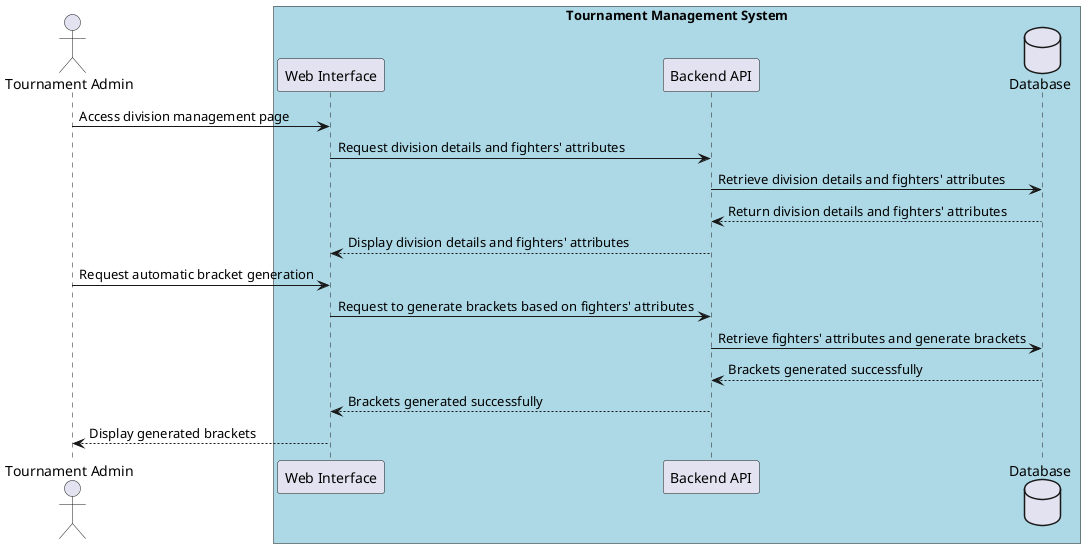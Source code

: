 @startuml

actor "Tournament Admin" as admin

box "Tournament Management System" #LightBlue
  participant "Web Interface" as web
  participant "Backend API" as api
  database "Database" as db
end box

admin -> web : Access division management page
web -> api : Request division details and fighters' attributes
api -> db : Retrieve division details and fighters' attributes
db --> api : Return division details and fighters' attributes
api --> web : Display division details and fighters' attributes

admin -> web : Request automatic bracket generation
web -> api : Request to generate brackets based on fighters' attributes
api -> db : Retrieve fighters' attributes and generate brackets
db --> api : Brackets generated successfully
api --> web : Brackets generated successfully
web --> admin : Display generated brackets
@enduml


This diagram illustrates the process of a tournament administrator automatically generating brackets for each division
based on the fighters' attributes. The administrator accesses the division management page on the web interface, which
requests the division details and fighters' attributes from the backend API. The API retrieves this information from the
database and sends it back to the web interface, which displays it to the administrator.

The administrator then requests automatic bracket generation through the web interface, which sends a request to the API
to generate brackets based on the fighters' attributes. The API retrieves the fighters' attributes from the database
and generates the brackets. Once the brackets are generated successfully, the API sends a response back to the web
interface, which displays the generated brackets to the tournament administrator.